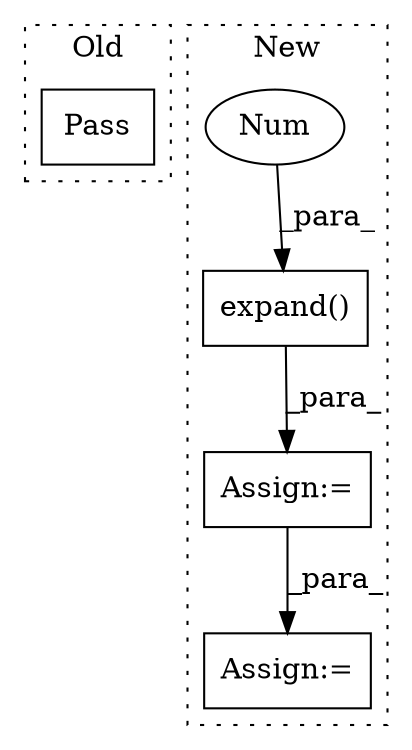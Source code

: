 digraph G {
subgraph cluster0 {
1 [label="Pass" a="62" s="9596" l="4" shape="box"];
label = "Old";
style="dotted";
}
subgraph cluster1 {
2 [label="expand()" a="75" s="9812,9865" l="40,1" shape="box"];
3 [label="Num" a="76" s="9859" l="2" shape="ellipse"];
4 [label="Assign:=" a="68" s="9809" l="3" shape="box"];
5 [label="Assign:=" a="68" s="9888" l="3" shape="box"];
label = "New";
style="dotted";
}
2 -> 4 [label="_para_"];
3 -> 2 [label="_para_"];
4 -> 5 [label="_para_"];
}